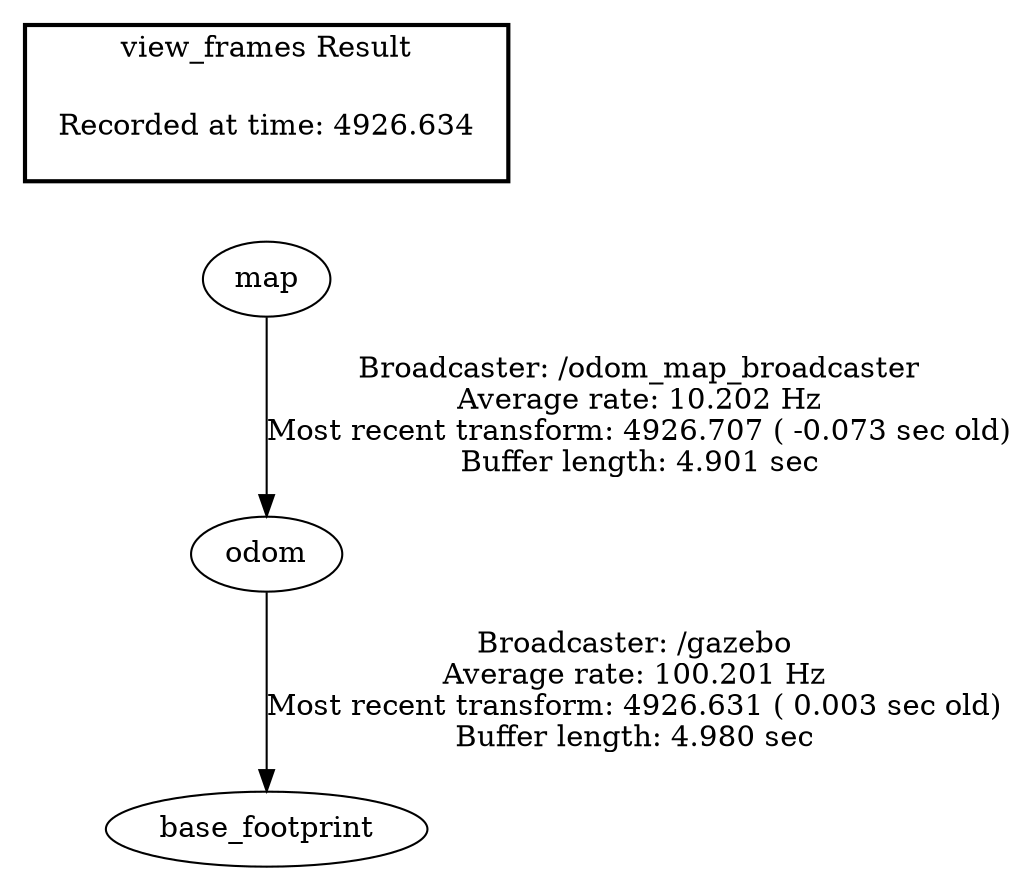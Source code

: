 digraph G {
"odom" -> "base_footprint"[label="Broadcaster: /gazebo\nAverage rate: 100.201 Hz\nMost recent transform: 4926.631 ( 0.003 sec old)\nBuffer length: 4.980 sec\n"];
"map" -> "odom"[label="Broadcaster: /odom_map_broadcaster\nAverage rate: 10.202 Hz\nMost recent transform: 4926.707 ( -0.073 sec old)\nBuffer length: 4.901 sec\n"];
edge [style=invis];
 subgraph cluster_legend { style=bold; color=black; label ="view_frames Result";
"Recorded at time: 4926.634"[ shape=plaintext ] ;
 }->"map";
}